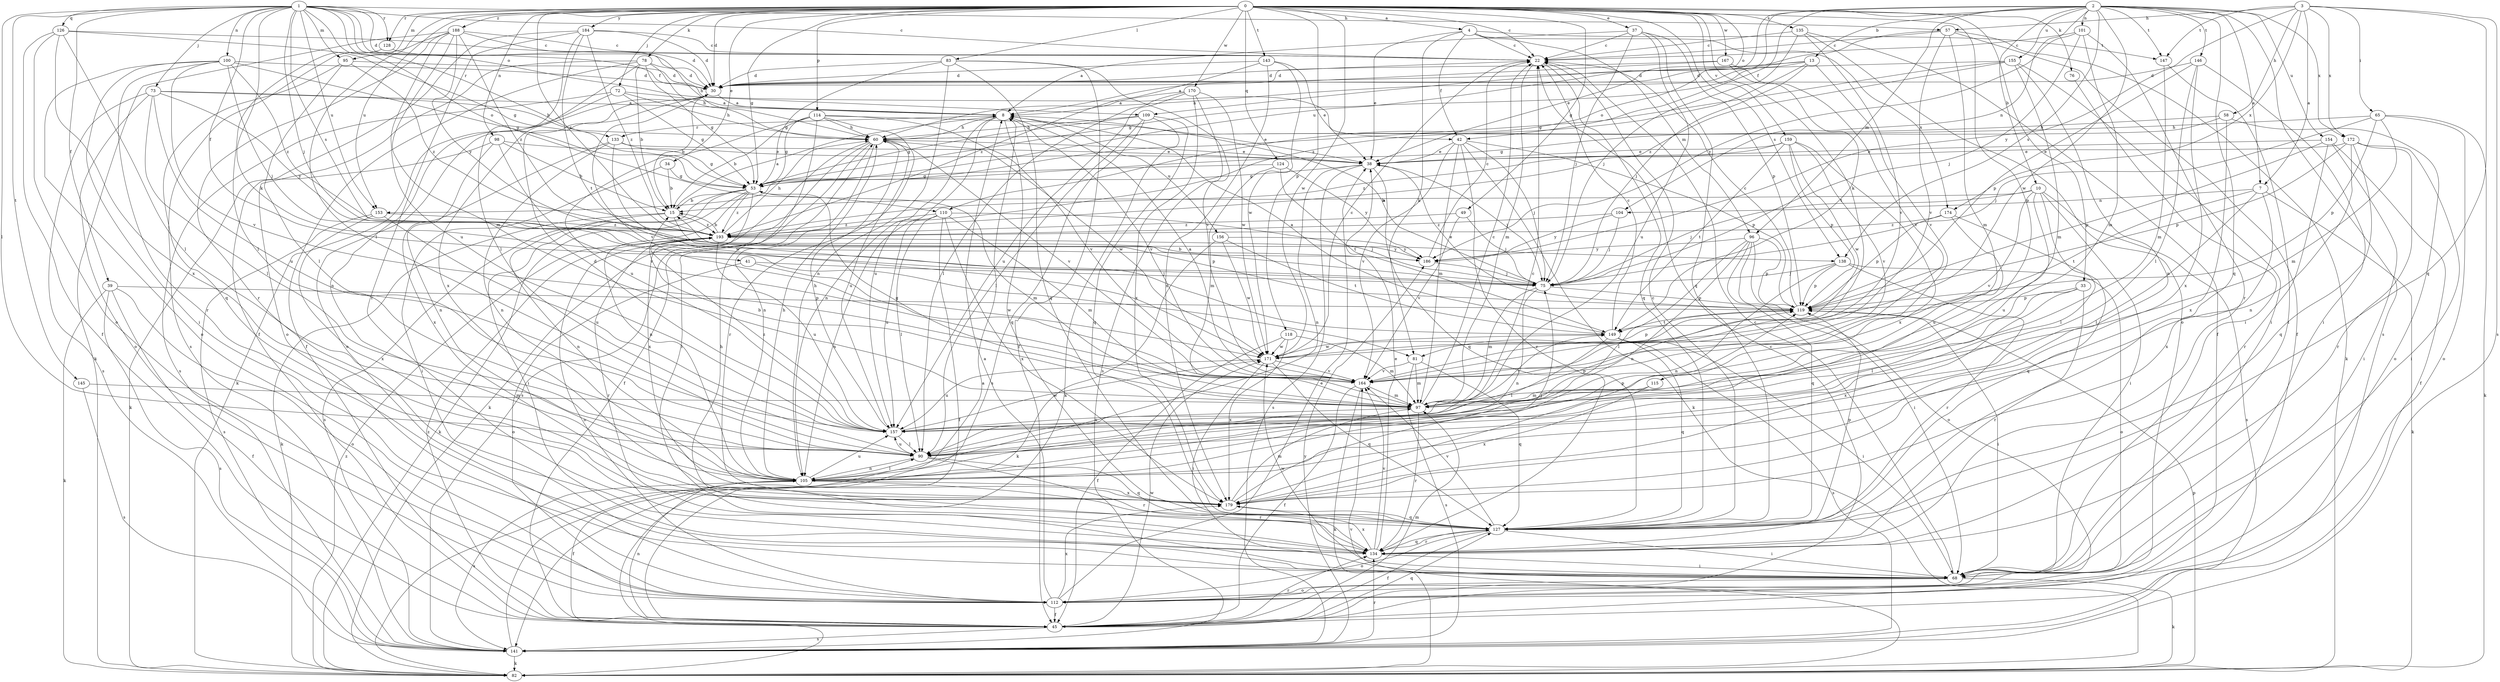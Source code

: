 strict digraph  {
0;
1;
2;
3;
4;
7;
8;
10;
13;
15;
22;
30;
33;
34;
37;
38;
39;
41;
42;
45;
49;
53;
57;
58;
60;
65;
68;
72;
73;
75;
76;
78;
81;
82;
83;
90;
95;
96;
97;
98;
100;
101;
104;
105;
109;
110;
112;
114;
115;
118;
119;
124;
126;
127;
128;
133;
134;
135;
138;
141;
143;
145;
146;
147;
149;
153;
154;
155;
156;
157;
159;
164;
167;
170;
171;
172;
174;
179;
184;
186;
188;
193;
0 -> 4  [label=a];
0 -> 22  [label=c];
0 -> 30  [label=d];
0 -> 33  [label=e];
0 -> 34  [label=e];
0 -> 37  [label=e];
0 -> 49  [label=g];
0 -> 53  [label=g];
0 -> 72  [label=j];
0 -> 76  [label=k];
0 -> 78  [label=k];
0 -> 81  [label=k];
0 -> 83  [label=l];
0 -> 90  [label=l];
0 -> 95  [label=m];
0 -> 98  [label=n];
0 -> 109  [label=o];
0 -> 114  [label=p];
0 -> 115  [label=p];
0 -> 118  [label=p];
0 -> 124  [label=q];
0 -> 128  [label=r];
0 -> 135  [label=s];
0 -> 138  [label=s];
0 -> 143  [label=t];
0 -> 153  [label=u];
0 -> 159  [label=v];
0 -> 167  [label=w];
0 -> 170  [label=w];
0 -> 171  [label=w];
0 -> 184  [label=y];
0 -> 188  [label=z];
0 -> 193  [label=z];
1 -> 22  [label=c];
1 -> 30  [label=d];
1 -> 39  [label=f];
1 -> 41  [label=f];
1 -> 42  [label=f];
1 -> 57  [label=h];
1 -> 73  [label=j];
1 -> 75  [label=j];
1 -> 81  [label=k];
1 -> 90  [label=l];
1 -> 95  [label=m];
1 -> 100  [label=n];
1 -> 109  [label=o];
1 -> 110  [label=o];
1 -> 126  [label=q];
1 -> 128  [label=r];
1 -> 133  [label=r];
1 -> 138  [label=s];
1 -> 145  [label=t];
1 -> 153  [label=u];
2 -> 7  [label=a];
2 -> 10  [label=b];
2 -> 13  [label=b];
2 -> 42  [label=f];
2 -> 96  [label=m];
2 -> 101  [label=n];
2 -> 104  [label=n];
2 -> 110  [label=o];
2 -> 127  [label=q];
2 -> 138  [label=s];
2 -> 141  [label=s];
2 -> 146  [label=t];
2 -> 147  [label=t];
2 -> 153  [label=u];
2 -> 154  [label=u];
2 -> 155  [label=u];
2 -> 171  [label=w];
2 -> 172  [label=x];
3 -> 7  [label=a];
3 -> 57  [label=h];
3 -> 58  [label=h];
3 -> 65  [label=i];
3 -> 127  [label=q];
3 -> 141  [label=s];
3 -> 147  [label=t];
3 -> 172  [label=x];
3 -> 174  [label=x];
3 -> 186  [label=y];
4 -> 22  [label=c];
4 -> 38  [label=e];
4 -> 42  [label=f];
4 -> 81  [label=k];
4 -> 96  [label=m];
4 -> 147  [label=t];
4 -> 174  [label=x];
7 -> 82  [label=k];
7 -> 90  [label=l];
7 -> 104  [label=n];
7 -> 149  [label=t];
7 -> 179  [label=x];
8 -> 60  [label=h];
8 -> 105  [label=n];
8 -> 127  [label=q];
8 -> 133  [label=r];
8 -> 156  [label=u];
8 -> 157  [label=u];
8 -> 164  [label=v];
10 -> 15  [label=b];
10 -> 68  [label=i];
10 -> 75  [label=j];
10 -> 90  [label=l];
10 -> 141  [label=s];
10 -> 157  [label=u];
10 -> 164  [label=v];
13 -> 30  [label=d];
13 -> 53  [label=g];
13 -> 60  [label=h];
13 -> 75  [label=j];
13 -> 164  [label=v];
13 -> 193  [label=z];
15 -> 8  [label=a];
15 -> 82  [label=k];
15 -> 105  [label=n];
15 -> 119  [label=p];
15 -> 193  [label=z];
22 -> 30  [label=d];
22 -> 97  [label=m];
22 -> 127  [label=q];
30 -> 8  [label=a];
30 -> 15  [label=b];
30 -> 82  [label=k];
30 -> 112  [label=o];
30 -> 164  [label=v];
33 -> 90  [label=l];
33 -> 119  [label=p];
33 -> 134  [label=r];
33 -> 179  [label=x];
34 -> 15  [label=b];
34 -> 53  [label=g];
34 -> 68  [label=i];
37 -> 8  [label=a];
37 -> 22  [label=c];
37 -> 75  [label=j];
37 -> 119  [label=p];
37 -> 127  [label=q];
37 -> 157  [label=u];
38 -> 53  [label=g];
38 -> 75  [label=j];
38 -> 105  [label=n];
38 -> 127  [label=q];
38 -> 141  [label=s];
39 -> 45  [label=f];
39 -> 82  [label=k];
39 -> 112  [label=o];
39 -> 119  [label=p];
39 -> 141  [label=s];
41 -> 75  [label=j];
41 -> 112  [label=o];
41 -> 171  [label=w];
42 -> 38  [label=e];
42 -> 75  [label=j];
42 -> 82  [label=k];
42 -> 97  [label=m];
42 -> 119  [label=p];
42 -> 134  [label=r];
42 -> 164  [label=v];
45 -> 22  [label=c];
45 -> 97  [label=m];
45 -> 105  [label=n];
45 -> 127  [label=q];
45 -> 134  [label=r];
45 -> 141  [label=s];
45 -> 171  [label=w];
45 -> 193  [label=z];
49 -> 75  [label=j];
49 -> 164  [label=v];
49 -> 193  [label=z];
53 -> 15  [label=b];
53 -> 68  [label=i];
53 -> 82  [label=k];
53 -> 97  [label=m];
53 -> 105  [label=n];
53 -> 141  [label=s];
53 -> 179  [label=x];
53 -> 193  [label=z];
57 -> 22  [label=c];
57 -> 38  [label=e];
57 -> 45  [label=f];
57 -> 82  [label=k];
57 -> 97  [label=m];
57 -> 164  [label=v];
58 -> 53  [label=g];
58 -> 60  [label=h];
58 -> 112  [label=o];
58 -> 179  [label=x];
60 -> 38  [label=e];
60 -> 45  [label=f];
60 -> 82  [label=k];
60 -> 105  [label=n];
60 -> 141  [label=s];
60 -> 157  [label=u];
60 -> 164  [label=v];
60 -> 171  [label=w];
65 -> 60  [label=h];
65 -> 75  [label=j];
65 -> 82  [label=k];
65 -> 97  [label=m];
65 -> 112  [label=o];
65 -> 119  [label=p];
68 -> 22  [label=c];
68 -> 82  [label=k];
68 -> 112  [label=o];
68 -> 171  [label=w];
72 -> 8  [label=a];
72 -> 53  [label=g];
72 -> 60  [label=h];
72 -> 105  [label=n];
72 -> 141  [label=s];
73 -> 8  [label=a];
73 -> 60  [label=h];
73 -> 90  [label=l];
73 -> 112  [label=o];
73 -> 141  [label=s];
73 -> 157  [label=u];
73 -> 186  [label=y];
75 -> 8  [label=a];
75 -> 15  [label=b];
75 -> 97  [label=m];
75 -> 105  [label=n];
75 -> 119  [label=p];
76 -> 68  [label=i];
78 -> 15  [label=b];
78 -> 30  [label=d];
78 -> 45  [label=f];
78 -> 53  [label=g];
78 -> 60  [label=h];
78 -> 112  [label=o];
78 -> 179  [label=x];
81 -> 97  [label=m];
81 -> 127  [label=q];
81 -> 141  [label=s];
81 -> 164  [label=v];
82 -> 119  [label=p];
82 -> 164  [label=v];
82 -> 193  [label=z];
83 -> 30  [label=d];
83 -> 45  [label=f];
83 -> 53  [label=g];
83 -> 105  [label=n];
83 -> 127  [label=q];
83 -> 164  [label=v];
90 -> 105  [label=n];
90 -> 119  [label=p];
90 -> 127  [label=q];
90 -> 134  [label=r];
90 -> 157  [label=u];
95 -> 30  [label=d];
95 -> 90  [label=l];
95 -> 127  [label=q];
95 -> 193  [label=z];
96 -> 68  [label=i];
96 -> 90  [label=l];
96 -> 105  [label=n];
96 -> 112  [label=o];
96 -> 119  [label=p];
96 -> 127  [label=q];
96 -> 186  [label=y];
97 -> 15  [label=b];
97 -> 22  [label=c];
97 -> 53  [label=g];
97 -> 134  [label=r];
97 -> 149  [label=t];
97 -> 157  [label=u];
98 -> 15  [label=b];
98 -> 38  [label=e];
98 -> 82  [label=k];
98 -> 105  [label=n];
98 -> 164  [label=v];
100 -> 30  [label=d];
100 -> 53  [label=g];
100 -> 68  [label=i];
100 -> 75  [label=j];
100 -> 112  [label=o];
100 -> 134  [label=r];
100 -> 164  [label=v];
100 -> 193  [label=z];
101 -> 22  [label=c];
101 -> 75  [label=j];
101 -> 97  [label=m];
101 -> 134  [label=r];
101 -> 186  [label=y];
104 -> 75  [label=j];
104 -> 186  [label=y];
104 -> 193  [label=z];
105 -> 22  [label=c];
105 -> 45  [label=f];
105 -> 60  [label=h];
105 -> 90  [label=l];
105 -> 134  [label=r];
105 -> 141  [label=s];
105 -> 157  [label=u];
105 -> 179  [label=x];
109 -> 53  [label=g];
109 -> 60  [label=h];
109 -> 82  [label=k];
109 -> 90  [label=l];
109 -> 127  [label=q];
109 -> 141  [label=s];
110 -> 45  [label=f];
110 -> 75  [label=j];
110 -> 90  [label=l];
110 -> 97  [label=m];
110 -> 105  [label=n];
110 -> 157  [label=u];
110 -> 179  [label=x];
110 -> 193  [label=z];
112 -> 8  [label=a];
112 -> 38  [label=e];
112 -> 45  [label=f];
112 -> 179  [label=x];
114 -> 15  [label=b];
114 -> 38  [label=e];
114 -> 53  [label=g];
114 -> 60  [label=h];
114 -> 68  [label=i];
114 -> 134  [label=r];
114 -> 157  [label=u];
114 -> 164  [label=v];
115 -> 97  [label=m];
115 -> 179  [label=x];
118 -> 45  [label=f];
118 -> 97  [label=m];
118 -> 171  [label=w];
118 -> 179  [label=x];
119 -> 22  [label=c];
119 -> 38  [label=e];
119 -> 68  [label=i];
119 -> 149  [label=t];
124 -> 53  [label=g];
124 -> 97  [label=m];
124 -> 149  [label=t];
124 -> 186  [label=y];
126 -> 22  [label=c];
126 -> 45  [label=f];
126 -> 53  [label=g];
126 -> 90  [label=l];
126 -> 112  [label=o];
126 -> 179  [label=x];
127 -> 22  [label=c];
127 -> 45  [label=f];
127 -> 68  [label=i];
127 -> 112  [label=o];
127 -> 119  [label=p];
127 -> 134  [label=r];
127 -> 164  [label=v];
128 -> 30  [label=d];
128 -> 90  [label=l];
133 -> 38  [label=e];
133 -> 53  [label=g];
133 -> 105  [label=n];
133 -> 171  [label=w];
133 -> 179  [label=x];
134 -> 38  [label=e];
134 -> 60  [label=h];
134 -> 68  [label=i];
134 -> 127  [label=q];
134 -> 164  [label=v];
134 -> 179  [label=x];
135 -> 22  [label=c];
135 -> 45  [label=f];
135 -> 75  [label=j];
135 -> 112  [label=o];
135 -> 164  [label=v];
138 -> 75  [label=j];
138 -> 105  [label=n];
138 -> 112  [label=o];
138 -> 119  [label=p];
138 -> 134  [label=r];
141 -> 8  [label=a];
141 -> 82  [label=k];
141 -> 134  [label=r];
141 -> 186  [label=y];
143 -> 30  [label=d];
143 -> 38  [label=e];
143 -> 171  [label=w];
143 -> 179  [label=x];
143 -> 193  [label=z];
145 -> 97  [label=m];
145 -> 141  [label=s];
146 -> 30  [label=d];
146 -> 68  [label=i];
146 -> 90  [label=l];
146 -> 119  [label=p];
146 -> 179  [label=x];
147 -> 68  [label=i];
147 -> 97  [label=m];
149 -> 8  [label=a];
149 -> 22  [label=c];
149 -> 68  [label=i];
149 -> 90  [label=l];
149 -> 127  [label=q];
149 -> 141  [label=s];
149 -> 171  [label=w];
153 -> 141  [label=s];
153 -> 157  [label=u];
153 -> 179  [label=x];
153 -> 193  [label=z];
154 -> 38  [label=e];
154 -> 45  [label=f];
154 -> 68  [label=i];
154 -> 119  [label=p];
154 -> 134  [label=r];
155 -> 30  [label=d];
155 -> 53  [label=g];
155 -> 68  [label=i];
155 -> 97  [label=m];
155 -> 105  [label=n];
155 -> 193  [label=z];
156 -> 82  [label=k];
156 -> 149  [label=t];
156 -> 171  [label=w];
156 -> 186  [label=y];
157 -> 30  [label=d];
157 -> 60  [label=h];
157 -> 90  [label=l];
157 -> 119  [label=p];
157 -> 171  [label=w];
157 -> 193  [label=z];
159 -> 38  [label=e];
159 -> 119  [label=p];
159 -> 149  [label=t];
159 -> 164  [label=v];
159 -> 171  [label=w];
159 -> 179  [label=x];
159 -> 193  [label=z];
164 -> 8  [label=a];
164 -> 45  [label=f];
164 -> 82  [label=k];
164 -> 97  [label=m];
167 -> 8  [label=a];
167 -> 30  [label=d];
167 -> 149  [label=t];
167 -> 164  [label=v];
170 -> 8  [label=a];
170 -> 90  [label=l];
170 -> 141  [label=s];
170 -> 157  [label=u];
170 -> 171  [label=w];
170 -> 179  [label=x];
171 -> 22  [label=c];
171 -> 68  [label=i];
171 -> 119  [label=p];
171 -> 127  [label=q];
171 -> 157  [label=u];
171 -> 164  [label=v];
172 -> 38  [label=e];
172 -> 68  [label=i];
172 -> 105  [label=n];
172 -> 119  [label=p];
172 -> 127  [label=q];
172 -> 134  [label=r];
174 -> 119  [label=p];
174 -> 127  [label=q];
174 -> 157  [label=u];
174 -> 193  [label=z];
179 -> 75  [label=j];
179 -> 97  [label=m];
179 -> 127  [label=q];
184 -> 22  [label=c];
184 -> 30  [label=d];
184 -> 45  [label=f];
184 -> 90  [label=l];
184 -> 134  [label=r];
184 -> 149  [label=t];
184 -> 193  [label=z];
186 -> 22  [label=c];
186 -> 75  [label=j];
188 -> 22  [label=c];
188 -> 60  [label=h];
188 -> 82  [label=k];
188 -> 97  [label=m];
188 -> 134  [label=r];
188 -> 141  [label=s];
188 -> 157  [label=u];
188 -> 186  [label=y];
188 -> 193  [label=z];
193 -> 15  [label=b];
193 -> 60  [label=h];
193 -> 112  [label=o];
193 -> 134  [label=r];
193 -> 157  [label=u];
193 -> 186  [label=y];
}
